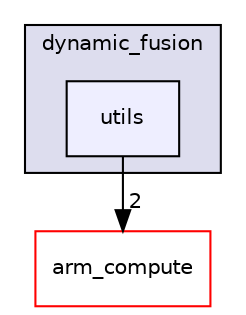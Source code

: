 digraph "src/dynamic_fusion/utils" {
  compound=true
  node [ fontsize="10", fontname="Helvetica"];
  edge [ labelfontsize="10", labelfontname="Helvetica"];
  subgraph clusterdir_5ff8356557e4f59c6a20c3735e8d2267 {
    graph [ bgcolor="#ddddee", pencolor="black", label="dynamic_fusion" fontname="Helvetica", fontsize="10", URL="dir_5ff8356557e4f59c6a20c3735e8d2267.xhtml"]
  dir_8824b015e2d84b32c32abeb682f6ceb8 [shape=box, label="utils", style="filled", fillcolor="#eeeeff", pencolor="black", URL="dir_8824b015e2d84b32c32abeb682f6ceb8.xhtml"];
  }
  dir_214608ef36d61442cb2b0c1c4e9a7def [shape=box label="arm_compute" fillcolor="white" style="filled" color="red" URL="dir_214608ef36d61442cb2b0c1c4e9a7def.xhtml"];
  dir_8824b015e2d84b32c32abeb682f6ceb8->dir_214608ef36d61442cb2b0c1c4e9a7def [headlabel="2", labeldistance=1.5 headhref="dir_000034_000000.xhtml"];
}
